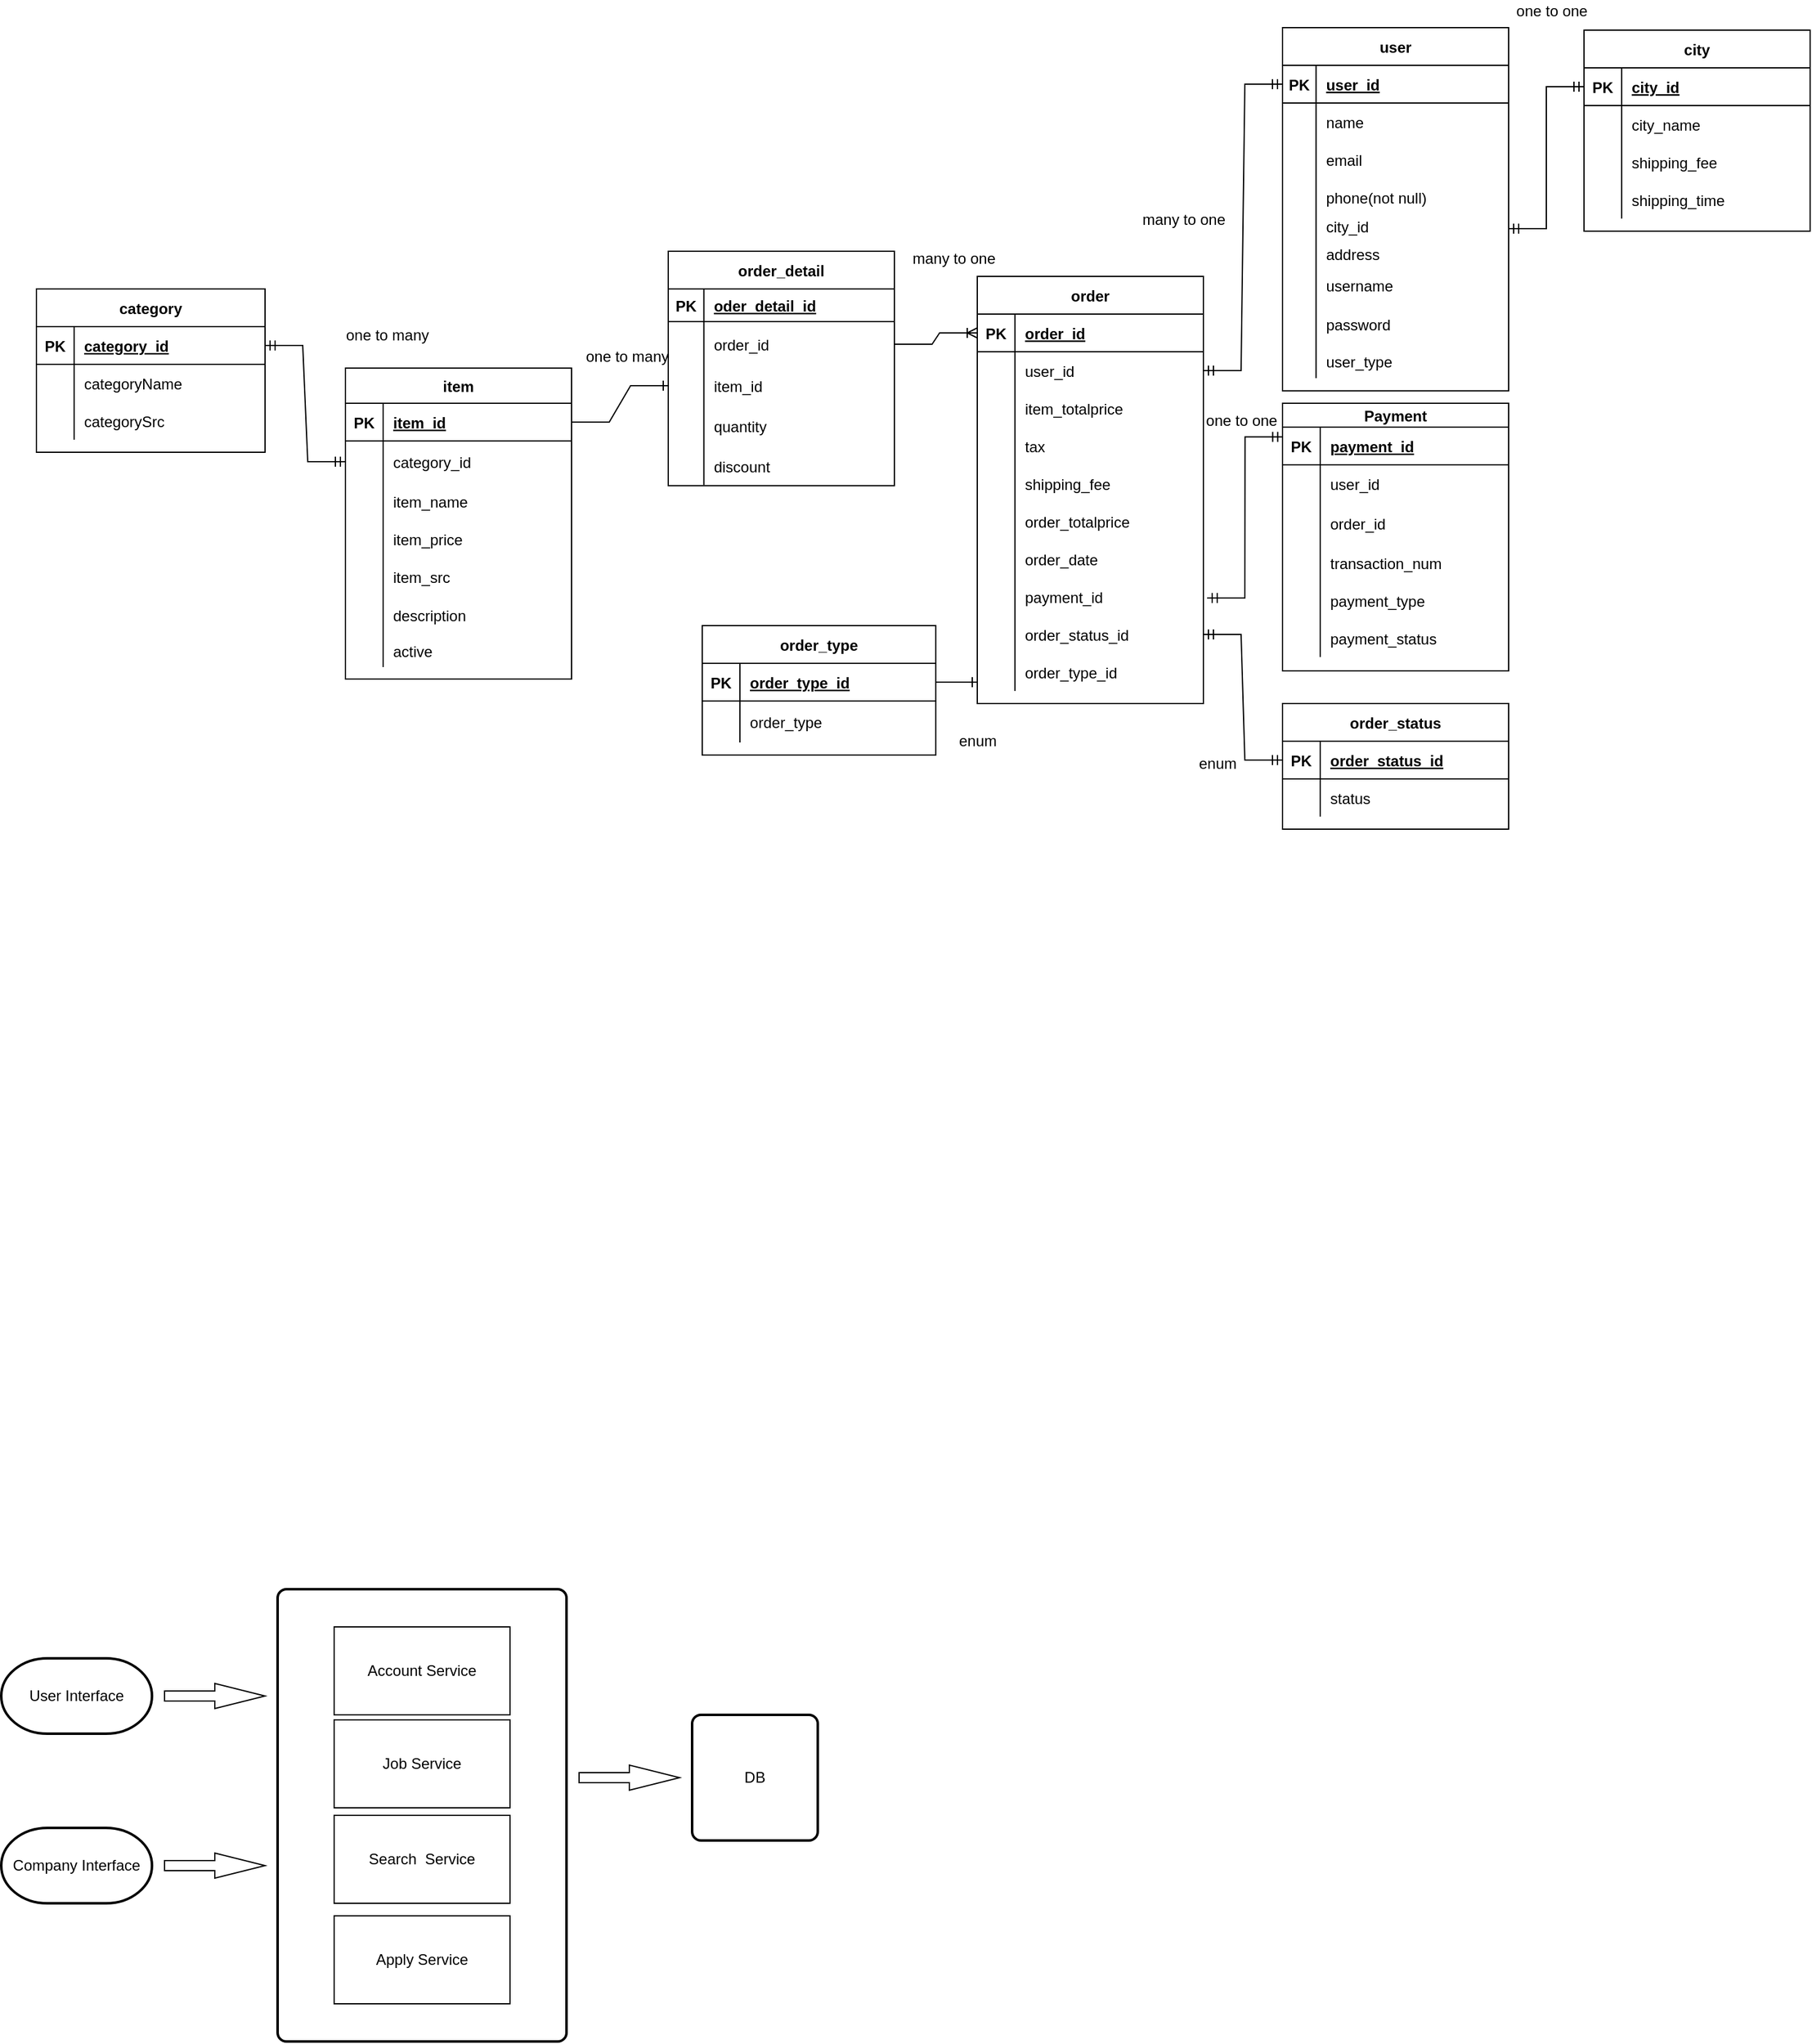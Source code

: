 <mxfile version="18.1.1" type="device"><diagram id="97L_jSImzNdmdZZfm5BX" name="Page-1"><mxGraphModel dx="1423" dy="1798" grid="0" gridSize="10" guides="1" tooltips="1" connect="1" arrows="1" fold="1" page="1" pageScale="1" pageWidth="827" pageHeight="1169" math="0" shadow="0"><root><mxCell id="0"/><mxCell id="1" parent="0"/><mxCell id="Cl4_wXWW1ZPYFmta9Yll-119" value="&lt;span&gt;DB&lt;/span&gt;" style="rounded=1;whiteSpace=wrap;html=1;absoluteArcSize=1;arcSize=14;strokeWidth=2;" parent="1" vertex="1"><mxGeometry x="639" y="964" width="100" height="100" as="geometry"/></mxCell><mxCell id="Cl4_wXWW1ZPYFmta9Yll-121" value="User Interface" style="strokeWidth=2;html=1;shape=mxgraph.flowchart.terminator;whiteSpace=wrap;" parent="1" vertex="1"><mxGeometry x="89" y="919" width="120" height="60" as="geometry"/></mxCell><mxCell id="Cl4_wXWW1ZPYFmta9Yll-128" value="" style="rounded=1;whiteSpace=wrap;html=1;absoluteArcSize=1;arcSize=14;strokeWidth=2;" parent="1" vertex="1"><mxGeometry x="309" y="864" width="230" height="360" as="geometry"/></mxCell><mxCell id="Cl4_wXWW1ZPYFmta9Yll-122" value="Company Interface" style="strokeWidth=2;html=1;shape=mxgraph.flowchart.terminator;whiteSpace=wrap;" parent="1" vertex="1"><mxGeometry x="89" y="1054" width="120" height="60" as="geometry"/></mxCell><mxCell id="Cl4_wXWW1ZPYFmta9Yll-87" value="Search&amp;nbsp; Service" style="Rectangle;whiteSpace=wrap;html=1;" parent="1" vertex="1"><mxGeometry x="354" y="1044" width="140" height="70" as="geometry"/></mxCell><mxCell id="Cl4_wXWW1ZPYFmta9Yll-88" value="Apply Service" style="Rectangle;whiteSpace=wrap;html=1;" parent="1" vertex="1"><mxGeometry x="354" y="1124" width="140" height="70" as="geometry"/></mxCell><mxCell id="Cl4_wXWW1ZPYFmta9Yll-90" value="Account Service" style="Rectangle;whiteSpace=wrap;html=1;" parent="1" vertex="1"><mxGeometry x="354" y="894" width="140" height="70" as="geometry"/></mxCell><mxCell id="Cl4_wXWW1ZPYFmta9Yll-93" value="Job Service" style="Rectangle;whiteSpace=wrap;html=1;" parent="1" vertex="1"><mxGeometry x="354" y="968" width="140" height="70" as="geometry"/></mxCell><mxCell id="Cl4_wXWW1ZPYFmta9Yll-129" value="" style="html=1;shadow=0;dashed=0;align=center;verticalAlign=middle;shape=mxgraph.arrows2.arrow;dy=0.6;dx=40;notch=0;" parent="1" vertex="1"><mxGeometry x="549" y="1004" width="80" height="20" as="geometry"/></mxCell><mxCell id="Cl4_wXWW1ZPYFmta9Yll-131" value="" style="html=1;shadow=0;dashed=0;align=center;verticalAlign=middle;shape=mxgraph.arrows2.arrow;dy=0.6;dx=40;notch=0;" parent="1" vertex="1"><mxGeometry x="219" y="939" width="80" height="20" as="geometry"/></mxCell><mxCell id="Cl4_wXWW1ZPYFmta9Yll-132" value="" style="html=1;shadow=0;dashed=0;align=center;verticalAlign=middle;shape=mxgraph.arrows2.arrow;dy=0.6;dx=40;notch=0;" parent="1" vertex="1"><mxGeometry x="219" y="1074" width="80" height="20" as="geometry"/></mxCell><mxCell id="hs7nFTPS4kbs_os03NNY-1" value="category " style="shape=table;startSize=30;container=1;collapsible=1;childLayout=tableLayout;fixedRows=1;rowLines=0;fontStyle=1;align=center;resizeLast=1;" parent="1" vertex="1"><mxGeometry x="117" y="-171" width="182" height="130" as="geometry"/></mxCell><mxCell id="hs7nFTPS4kbs_os03NNY-2" value="" style="shape=tableRow;horizontal=0;startSize=0;swimlaneHead=0;swimlaneBody=0;fillColor=none;collapsible=0;dropTarget=0;points=[[0,0.5],[1,0.5]];portConstraint=eastwest;top=0;left=0;right=0;bottom=1;" parent="hs7nFTPS4kbs_os03NNY-1" vertex="1"><mxGeometry y="30" width="182" height="30" as="geometry"/></mxCell><mxCell id="hs7nFTPS4kbs_os03NNY-3" value="PK" style="shape=partialRectangle;connectable=0;fillColor=none;top=0;left=0;bottom=0;right=0;fontStyle=1;overflow=hidden;" parent="hs7nFTPS4kbs_os03NNY-2" vertex="1"><mxGeometry width="30" height="30" as="geometry"><mxRectangle width="30" height="30" as="alternateBounds"/></mxGeometry></mxCell><mxCell id="hs7nFTPS4kbs_os03NNY-4" value="category_id" style="shape=partialRectangle;connectable=0;fillColor=none;top=0;left=0;bottom=0;right=0;align=left;spacingLeft=6;fontStyle=5;overflow=hidden;" parent="hs7nFTPS4kbs_os03NNY-2" vertex="1"><mxGeometry x="30" width="152" height="30" as="geometry"><mxRectangle width="152" height="30" as="alternateBounds"/></mxGeometry></mxCell><mxCell id="hs7nFTPS4kbs_os03NNY-5" value="" style="shape=tableRow;horizontal=0;startSize=0;swimlaneHead=0;swimlaneBody=0;fillColor=none;collapsible=0;dropTarget=0;points=[[0,0.5],[1,0.5]];portConstraint=eastwest;top=0;left=0;right=0;bottom=0;" parent="hs7nFTPS4kbs_os03NNY-1" vertex="1"><mxGeometry y="60" width="182" height="30" as="geometry"/></mxCell><mxCell id="hs7nFTPS4kbs_os03NNY-6" value="" style="shape=partialRectangle;connectable=0;fillColor=none;top=0;left=0;bottom=0;right=0;editable=1;overflow=hidden;" parent="hs7nFTPS4kbs_os03NNY-5" vertex="1"><mxGeometry width="30" height="30" as="geometry"><mxRectangle width="30" height="30" as="alternateBounds"/></mxGeometry></mxCell><mxCell id="hs7nFTPS4kbs_os03NNY-7" value="categoryName" style="shape=partialRectangle;connectable=0;fillColor=none;top=0;left=0;bottom=0;right=0;align=left;spacingLeft=6;overflow=hidden;" parent="hs7nFTPS4kbs_os03NNY-5" vertex="1"><mxGeometry x="30" width="152" height="30" as="geometry"><mxRectangle width="152" height="30" as="alternateBounds"/></mxGeometry></mxCell><mxCell id="wkhLwVTFIeINuhY9ONqk-1" value="" style="shape=tableRow;horizontal=0;startSize=0;swimlaneHead=0;swimlaneBody=0;fillColor=none;collapsible=0;dropTarget=0;points=[[0,0.5],[1,0.5]];portConstraint=eastwest;top=0;left=0;right=0;bottom=0;" parent="hs7nFTPS4kbs_os03NNY-1" vertex="1"><mxGeometry y="90" width="182" height="30" as="geometry"/></mxCell><mxCell id="wkhLwVTFIeINuhY9ONqk-2" value="" style="shape=partialRectangle;connectable=0;fillColor=none;top=0;left=0;bottom=0;right=0;editable=1;overflow=hidden;" parent="wkhLwVTFIeINuhY9ONqk-1" vertex="1"><mxGeometry width="30" height="30" as="geometry"><mxRectangle width="30" height="30" as="alternateBounds"/></mxGeometry></mxCell><mxCell id="wkhLwVTFIeINuhY9ONqk-3" value="categorySrc" style="shape=partialRectangle;connectable=0;fillColor=none;top=0;left=0;bottom=0;right=0;align=left;spacingLeft=6;overflow=hidden;" parent="wkhLwVTFIeINuhY9ONqk-1" vertex="1"><mxGeometry x="30" width="152" height="30" as="geometry"><mxRectangle width="152" height="30" as="alternateBounds"/></mxGeometry></mxCell><mxCell id="hs7nFTPS4kbs_os03NNY-14" value="item" style="shape=table;startSize=28;container=1;collapsible=1;childLayout=tableLayout;fixedRows=1;rowLines=0;fontStyle=1;align=center;resizeLast=1;" parent="1" vertex="1"><mxGeometry x="363" y="-108" width="180" height="247.444" as="geometry"/></mxCell><mxCell id="hs7nFTPS4kbs_os03NNY-15" value="" style="shape=tableRow;horizontal=0;startSize=0;swimlaneHead=0;swimlaneBody=0;fillColor=none;collapsible=0;dropTarget=0;points=[[0,0.5],[1,0.5]];portConstraint=eastwest;top=0;left=0;right=0;bottom=1;" parent="hs7nFTPS4kbs_os03NNY-14" vertex="1"><mxGeometry y="28" width="180" height="30" as="geometry"/></mxCell><mxCell id="hs7nFTPS4kbs_os03NNY-16" value="PK" style="shape=partialRectangle;connectable=0;fillColor=none;top=0;left=0;bottom=0;right=0;fontStyle=1;overflow=hidden;" parent="hs7nFTPS4kbs_os03NNY-15" vertex="1"><mxGeometry width="30" height="30" as="geometry"><mxRectangle width="30" height="30" as="alternateBounds"/></mxGeometry></mxCell><mxCell id="hs7nFTPS4kbs_os03NNY-17" value="item_id" style="shape=partialRectangle;connectable=0;fillColor=none;top=0;left=0;bottom=0;right=0;align=left;spacingLeft=6;fontStyle=5;overflow=hidden;" parent="hs7nFTPS4kbs_os03NNY-15" vertex="1"><mxGeometry x="30" width="150" height="30" as="geometry"><mxRectangle width="150" height="30" as="alternateBounds"/></mxGeometry></mxCell><mxCell id="hs7nFTPS4kbs_os03NNY-24" value="" style="shape=tableRow;horizontal=0;startSize=0;swimlaneHead=0;swimlaneBody=0;fillColor=none;collapsible=0;dropTarget=0;points=[[0,0.5],[1,0.5]];portConstraint=eastwest;top=0;left=0;right=0;bottom=0;" parent="hs7nFTPS4kbs_os03NNY-14" vertex="1"><mxGeometry y="58" width="180" height="33" as="geometry"/></mxCell><mxCell id="hs7nFTPS4kbs_os03NNY-25" value="" style="shape=partialRectangle;connectable=0;fillColor=none;top=0;left=0;bottom=0;right=0;editable=1;overflow=hidden;" parent="hs7nFTPS4kbs_os03NNY-24" vertex="1"><mxGeometry width="30" height="33" as="geometry"><mxRectangle width="30" height="33" as="alternateBounds"/></mxGeometry></mxCell><mxCell id="hs7nFTPS4kbs_os03NNY-26" value=" category_id" style="shape=partialRectangle;connectable=0;fillColor=none;top=0;left=0;bottom=0;right=0;align=left;spacingLeft=6;overflow=hidden;" parent="hs7nFTPS4kbs_os03NNY-24" vertex="1"><mxGeometry x="30" width="150" height="33" as="geometry"><mxRectangle width="150" height="33" as="alternateBounds"/></mxGeometry></mxCell><mxCell id="hs7nFTPS4kbs_os03NNY-18" value="" style="shape=tableRow;horizontal=0;startSize=0;swimlaneHead=0;swimlaneBody=0;fillColor=none;collapsible=0;dropTarget=0;points=[[0,0.5],[1,0.5]];portConstraint=eastwest;top=0;left=0;right=0;bottom=0;" parent="hs7nFTPS4kbs_os03NNY-14" vertex="1"><mxGeometry y="91" width="180" height="30" as="geometry"/></mxCell><mxCell id="hs7nFTPS4kbs_os03NNY-19" value="" style="shape=partialRectangle;connectable=0;fillColor=none;top=0;left=0;bottom=0;right=0;editable=1;overflow=hidden;" parent="hs7nFTPS4kbs_os03NNY-18" vertex="1"><mxGeometry width="30" height="30" as="geometry"><mxRectangle width="30" height="30" as="alternateBounds"/></mxGeometry></mxCell><mxCell id="hs7nFTPS4kbs_os03NNY-20" value="item_name" style="shape=partialRectangle;connectable=0;fillColor=none;top=0;left=0;bottom=0;right=0;align=left;spacingLeft=6;overflow=hidden;" parent="hs7nFTPS4kbs_os03NNY-18" vertex="1"><mxGeometry x="30" width="150" height="30" as="geometry"><mxRectangle width="150" height="30" as="alternateBounds"/></mxGeometry></mxCell><mxCell id="hs7nFTPS4kbs_os03NNY-21" value="" style="shape=tableRow;horizontal=0;startSize=0;swimlaneHead=0;swimlaneBody=0;fillColor=none;collapsible=0;dropTarget=0;points=[[0,0.5],[1,0.5]];portConstraint=eastwest;top=0;left=0;right=0;bottom=0;" parent="hs7nFTPS4kbs_os03NNY-14" vertex="1"><mxGeometry y="121" width="180" height="30" as="geometry"/></mxCell><mxCell id="hs7nFTPS4kbs_os03NNY-22" value="" style="shape=partialRectangle;connectable=0;fillColor=none;top=0;left=0;bottom=0;right=0;editable=1;overflow=hidden;" parent="hs7nFTPS4kbs_os03NNY-21" vertex="1"><mxGeometry width="30" height="30" as="geometry"><mxRectangle width="30" height="30" as="alternateBounds"/></mxGeometry></mxCell><mxCell id="hs7nFTPS4kbs_os03NNY-23" value="item_price " style="shape=partialRectangle;connectable=0;fillColor=none;top=0;left=0;bottom=0;right=0;align=left;spacingLeft=6;overflow=hidden;" parent="hs7nFTPS4kbs_os03NNY-21" vertex="1"><mxGeometry x="30" width="150" height="30" as="geometry"><mxRectangle width="150" height="30" as="alternateBounds"/></mxGeometry></mxCell><mxCell id="hs7nFTPS4kbs_os03NNY-219" value="" style="shape=tableRow;horizontal=0;startSize=0;swimlaneHead=0;swimlaneBody=0;fillColor=none;collapsible=0;dropTarget=0;points=[[0,0.5],[1,0.5]];portConstraint=eastwest;top=0;left=0;right=0;bottom=0;" parent="hs7nFTPS4kbs_os03NNY-14" vertex="1"><mxGeometry y="151" width="180" height="30" as="geometry"/></mxCell><mxCell id="hs7nFTPS4kbs_os03NNY-220" value="" style="shape=partialRectangle;connectable=0;fillColor=none;top=0;left=0;bottom=0;right=0;editable=1;overflow=hidden;" parent="hs7nFTPS4kbs_os03NNY-219" vertex="1"><mxGeometry width="30" height="30" as="geometry"><mxRectangle width="30" height="30" as="alternateBounds"/></mxGeometry></mxCell><mxCell id="hs7nFTPS4kbs_os03NNY-221" value="item_src" style="shape=partialRectangle;connectable=0;fillColor=none;top=0;left=0;bottom=0;right=0;align=left;spacingLeft=6;overflow=hidden;" parent="hs7nFTPS4kbs_os03NNY-219" vertex="1"><mxGeometry x="30" width="150" height="30" as="geometry"><mxRectangle width="150" height="30" as="alternateBounds"/></mxGeometry></mxCell><mxCell id="hs7nFTPS4kbs_os03NNY-27" value="" style="shape=tableRow;horizontal=0;startSize=0;swimlaneHead=0;swimlaneBody=0;fillColor=none;collapsible=0;dropTarget=0;points=[[0,0.5],[1,0.5]];portConstraint=eastwest;top=0;left=0;right=0;bottom=0;" parent="hs7nFTPS4kbs_os03NNY-14" vertex="1"><mxGeometry y="181" width="180" height="31" as="geometry"/></mxCell><mxCell id="hs7nFTPS4kbs_os03NNY-28" value="" style="shape=partialRectangle;connectable=0;fillColor=none;top=0;left=0;bottom=0;right=0;editable=1;overflow=hidden;" parent="hs7nFTPS4kbs_os03NNY-27" vertex="1"><mxGeometry width="30" height="31" as="geometry"><mxRectangle width="30" height="31" as="alternateBounds"/></mxGeometry></mxCell><mxCell id="hs7nFTPS4kbs_os03NNY-29" value="description " style="shape=partialRectangle;connectable=0;fillColor=none;top=0;left=0;bottom=0;right=0;align=left;spacingLeft=6;overflow=hidden;" parent="hs7nFTPS4kbs_os03NNY-27" vertex="1"><mxGeometry x="30" width="150" height="31" as="geometry"><mxRectangle width="150" height="31" as="alternateBounds"/></mxGeometry></mxCell><mxCell id="hs7nFTPS4kbs_os03NNY-175" value="" style="shape=tableRow;horizontal=0;startSize=0;swimlaneHead=0;swimlaneBody=0;fillColor=none;collapsible=0;dropTarget=0;points=[[0,0.5],[1,0.5]];portConstraint=eastwest;top=0;left=0;right=0;bottom=0;" parent="hs7nFTPS4kbs_os03NNY-14" vertex="1"><mxGeometry y="212" width="180" height="26" as="geometry"/></mxCell><mxCell id="hs7nFTPS4kbs_os03NNY-176" value="" style="shape=partialRectangle;connectable=0;fillColor=none;top=0;left=0;bottom=0;right=0;editable=1;overflow=hidden;" parent="hs7nFTPS4kbs_os03NNY-175" vertex="1"><mxGeometry width="30" height="26" as="geometry"><mxRectangle width="30" height="26" as="alternateBounds"/></mxGeometry></mxCell><mxCell id="hs7nFTPS4kbs_os03NNY-177" value="active" style="shape=partialRectangle;connectable=0;fillColor=none;top=0;left=0;bottom=0;right=0;align=left;spacingLeft=6;overflow=hidden;" parent="hs7nFTPS4kbs_os03NNY-175" vertex="1"><mxGeometry x="30" width="150" height="26" as="geometry"><mxRectangle width="150" height="26" as="alternateBounds"/></mxGeometry></mxCell><mxCell id="hs7nFTPS4kbs_os03NNY-30" value="order" style="shape=table;startSize=30;container=1;collapsible=1;childLayout=tableLayout;fixedRows=1;rowLines=0;fontStyle=1;align=center;resizeLast=1;" parent="1" vertex="1"><mxGeometry x="866" y="-181" width="180" height="340.029" as="geometry"/></mxCell><mxCell id="hs7nFTPS4kbs_os03NNY-31" value="" style="shape=tableRow;horizontal=0;startSize=0;swimlaneHead=0;swimlaneBody=0;fillColor=none;collapsible=0;dropTarget=0;points=[[0,0.5],[1,0.5]];portConstraint=eastwest;top=0;left=0;right=0;bottom=1;" parent="hs7nFTPS4kbs_os03NNY-30" vertex="1"><mxGeometry y="30" width="180" height="30" as="geometry"/></mxCell><mxCell id="hs7nFTPS4kbs_os03NNY-32" value="PK" style="shape=partialRectangle;connectable=0;fillColor=none;top=0;left=0;bottom=0;right=0;fontStyle=1;overflow=hidden;" parent="hs7nFTPS4kbs_os03NNY-31" vertex="1"><mxGeometry width="30" height="30" as="geometry"><mxRectangle width="30" height="30" as="alternateBounds"/></mxGeometry></mxCell><mxCell id="hs7nFTPS4kbs_os03NNY-33" value="order_id  " style="shape=partialRectangle;connectable=0;fillColor=none;top=0;left=0;bottom=0;right=0;align=left;spacingLeft=6;fontStyle=5;overflow=hidden;" parent="hs7nFTPS4kbs_os03NNY-31" vertex="1"><mxGeometry x="30" width="150" height="30" as="geometry"><mxRectangle width="150" height="30" as="alternateBounds"/></mxGeometry></mxCell><mxCell id="hs7nFTPS4kbs_os03NNY-34" value="" style="shape=tableRow;horizontal=0;startSize=0;swimlaneHead=0;swimlaneBody=0;fillColor=none;collapsible=0;dropTarget=0;points=[[0,0.5],[1,0.5]];portConstraint=eastwest;top=0;left=0;right=0;bottom=0;" parent="hs7nFTPS4kbs_os03NNY-30" vertex="1"><mxGeometry y="60" width="180" height="30" as="geometry"/></mxCell><mxCell id="hs7nFTPS4kbs_os03NNY-35" value="" style="shape=partialRectangle;connectable=0;fillColor=none;top=0;left=0;bottom=0;right=0;editable=1;overflow=hidden;" parent="hs7nFTPS4kbs_os03NNY-34" vertex="1"><mxGeometry width="30" height="30" as="geometry"><mxRectangle width="30" height="30" as="alternateBounds"/></mxGeometry></mxCell><mxCell id="hs7nFTPS4kbs_os03NNY-36" value="user_id" style="shape=partialRectangle;connectable=0;fillColor=none;top=0;left=0;bottom=0;right=0;align=left;spacingLeft=6;overflow=hidden;" parent="hs7nFTPS4kbs_os03NNY-34" vertex="1"><mxGeometry x="30" width="150" height="30" as="geometry"><mxRectangle width="150" height="30" as="alternateBounds"/></mxGeometry></mxCell><mxCell id="hs7nFTPS4kbs_os03NNY-37" value="" style="shape=tableRow;horizontal=0;startSize=0;swimlaneHead=0;swimlaneBody=0;fillColor=none;collapsible=0;dropTarget=0;points=[[0,0.5],[1,0.5]];portConstraint=eastwest;top=0;left=0;right=0;bottom=0;" parent="hs7nFTPS4kbs_os03NNY-30" vertex="1"><mxGeometry y="90" width="180" height="30" as="geometry"/></mxCell><mxCell id="hs7nFTPS4kbs_os03NNY-38" value="" style="shape=partialRectangle;connectable=0;fillColor=none;top=0;left=0;bottom=0;right=0;editable=1;overflow=hidden;" parent="hs7nFTPS4kbs_os03NNY-37" vertex="1"><mxGeometry width="30" height="30" as="geometry"><mxRectangle width="30" height="30" as="alternateBounds"/></mxGeometry></mxCell><mxCell id="hs7nFTPS4kbs_os03NNY-39" value="item_totalprice" style="shape=partialRectangle;connectable=0;fillColor=none;top=0;left=0;bottom=0;right=0;align=left;spacingLeft=6;overflow=hidden;" parent="hs7nFTPS4kbs_os03NNY-37" vertex="1"><mxGeometry x="30" width="150" height="30" as="geometry"><mxRectangle width="150" height="30" as="alternateBounds"/></mxGeometry></mxCell><mxCell id="hs7nFTPS4kbs_os03NNY-178" value="" style="shape=tableRow;horizontal=0;startSize=0;swimlaneHead=0;swimlaneBody=0;fillColor=none;collapsible=0;dropTarget=0;points=[[0,0.5],[1,0.5]];portConstraint=eastwest;top=0;left=0;right=0;bottom=0;" parent="hs7nFTPS4kbs_os03NNY-30" vertex="1"><mxGeometry y="120" width="180" height="30" as="geometry"/></mxCell><mxCell id="hs7nFTPS4kbs_os03NNY-179" value="" style="shape=partialRectangle;connectable=0;fillColor=none;top=0;left=0;bottom=0;right=0;editable=1;overflow=hidden;" parent="hs7nFTPS4kbs_os03NNY-178" vertex="1"><mxGeometry width="30" height="30" as="geometry"><mxRectangle width="30" height="30" as="alternateBounds"/></mxGeometry></mxCell><mxCell id="hs7nFTPS4kbs_os03NNY-180" value="tax" style="shape=partialRectangle;connectable=0;fillColor=none;top=0;left=0;bottom=0;right=0;align=left;spacingLeft=6;overflow=hidden;" parent="hs7nFTPS4kbs_os03NNY-178" vertex="1"><mxGeometry x="30" width="150" height="30" as="geometry"><mxRectangle width="150" height="30" as="alternateBounds"/></mxGeometry></mxCell><mxCell id="hs7nFTPS4kbs_os03NNY-147" value="" style="shape=tableRow;horizontal=0;startSize=0;swimlaneHead=0;swimlaneBody=0;fillColor=none;collapsible=0;dropTarget=0;points=[[0,0.5],[1,0.5]];portConstraint=eastwest;top=0;left=0;right=0;bottom=0;" parent="hs7nFTPS4kbs_os03NNY-30" vertex="1"><mxGeometry y="150" width="180" height="30" as="geometry"/></mxCell><mxCell id="hs7nFTPS4kbs_os03NNY-148" value="" style="shape=partialRectangle;connectable=0;fillColor=none;top=0;left=0;bottom=0;right=0;editable=1;overflow=hidden;" parent="hs7nFTPS4kbs_os03NNY-147" vertex="1"><mxGeometry width="30" height="30" as="geometry"><mxRectangle width="30" height="30" as="alternateBounds"/></mxGeometry></mxCell><mxCell id="hs7nFTPS4kbs_os03NNY-149" value="shipping_fee" style="shape=partialRectangle;connectable=0;fillColor=none;top=0;left=0;bottom=0;right=0;align=left;spacingLeft=6;overflow=hidden;" parent="hs7nFTPS4kbs_os03NNY-147" vertex="1"><mxGeometry x="30" width="150" height="30" as="geometry"><mxRectangle width="150" height="30" as="alternateBounds"/></mxGeometry></mxCell><mxCell id="hs7nFTPS4kbs_os03NNY-169" value="" style="shape=tableRow;horizontal=0;startSize=0;swimlaneHead=0;swimlaneBody=0;fillColor=none;collapsible=0;dropTarget=0;points=[[0,0.5],[1,0.5]];portConstraint=eastwest;top=0;left=0;right=0;bottom=0;" parent="hs7nFTPS4kbs_os03NNY-30" vertex="1"><mxGeometry y="180" width="180" height="30" as="geometry"/></mxCell><mxCell id="hs7nFTPS4kbs_os03NNY-170" value="" style="shape=partialRectangle;connectable=0;fillColor=none;top=0;left=0;bottom=0;right=0;editable=1;overflow=hidden;" parent="hs7nFTPS4kbs_os03NNY-169" vertex="1"><mxGeometry width="30" height="30" as="geometry"><mxRectangle width="30" height="30" as="alternateBounds"/></mxGeometry></mxCell><mxCell id="hs7nFTPS4kbs_os03NNY-171" value="order_totalprice" style="shape=partialRectangle;connectable=0;fillColor=none;top=0;left=0;bottom=0;right=0;align=left;spacingLeft=6;overflow=hidden;" parent="hs7nFTPS4kbs_os03NNY-169" vertex="1"><mxGeometry x="30" width="150" height="30" as="geometry"><mxRectangle width="150" height="30" as="alternateBounds"/></mxGeometry></mxCell><mxCell id="hs7nFTPS4kbs_os03NNY-109" value="" style="shape=tableRow;horizontal=0;startSize=0;swimlaneHead=0;swimlaneBody=0;fillColor=none;collapsible=0;dropTarget=0;points=[[0,0.5],[1,0.5]];portConstraint=eastwest;top=0;left=0;right=0;bottom=0;" parent="hs7nFTPS4kbs_os03NNY-30" vertex="1"><mxGeometry y="210" width="180" height="30" as="geometry"/></mxCell><mxCell id="hs7nFTPS4kbs_os03NNY-110" value="" style="shape=partialRectangle;connectable=0;fillColor=none;top=0;left=0;bottom=0;right=0;editable=1;overflow=hidden;" parent="hs7nFTPS4kbs_os03NNY-109" vertex="1"><mxGeometry width="30" height="30" as="geometry"><mxRectangle width="30" height="30" as="alternateBounds"/></mxGeometry></mxCell><mxCell id="hs7nFTPS4kbs_os03NNY-111" value="order_date" style="shape=partialRectangle;connectable=0;fillColor=none;top=0;left=0;bottom=0;right=0;align=left;spacingLeft=6;overflow=hidden;" parent="hs7nFTPS4kbs_os03NNY-109" vertex="1"><mxGeometry x="30" width="150" height="30" as="geometry"><mxRectangle width="150" height="30" as="alternateBounds"/></mxGeometry></mxCell><mxCell id="hs7nFTPS4kbs_os03NNY-40" value="" style="shape=tableRow;horizontal=0;startSize=0;swimlaneHead=0;swimlaneBody=0;fillColor=none;collapsible=0;dropTarget=0;points=[[0,0.5],[1,0.5]];portConstraint=eastwest;top=0;left=0;right=0;bottom=0;" parent="hs7nFTPS4kbs_os03NNY-30" vertex="1"><mxGeometry y="240" width="180" height="30" as="geometry"/></mxCell><mxCell id="hs7nFTPS4kbs_os03NNY-41" value="" style="shape=partialRectangle;connectable=0;fillColor=none;top=0;left=0;bottom=0;right=0;editable=1;overflow=hidden;" parent="hs7nFTPS4kbs_os03NNY-40" vertex="1"><mxGeometry width="30" height="30" as="geometry"><mxRectangle width="30" height="30" as="alternateBounds"/></mxGeometry></mxCell><mxCell id="hs7nFTPS4kbs_os03NNY-42" value="payment_id" style="shape=partialRectangle;connectable=0;fillColor=none;top=0;left=0;bottom=0;right=0;align=left;spacingLeft=6;overflow=hidden;" parent="hs7nFTPS4kbs_os03NNY-40" vertex="1"><mxGeometry x="30" width="150" height="30" as="geometry"><mxRectangle width="150" height="30" as="alternateBounds"/></mxGeometry></mxCell><mxCell id="hs7nFTPS4kbs_os03NNY-172" value="" style="shape=tableRow;horizontal=0;startSize=0;swimlaneHead=0;swimlaneBody=0;fillColor=none;collapsible=0;dropTarget=0;points=[[0,0.5],[1,0.5]];portConstraint=eastwest;top=0;left=0;right=0;bottom=0;" parent="hs7nFTPS4kbs_os03NNY-30" vertex="1"><mxGeometry y="270" width="180" height="30" as="geometry"/></mxCell><mxCell id="hs7nFTPS4kbs_os03NNY-173" value="" style="shape=partialRectangle;connectable=0;fillColor=none;top=0;left=0;bottom=0;right=0;editable=1;overflow=hidden;" parent="hs7nFTPS4kbs_os03NNY-172" vertex="1"><mxGeometry width="30" height="30" as="geometry"><mxRectangle width="30" height="30" as="alternateBounds"/></mxGeometry></mxCell><mxCell id="hs7nFTPS4kbs_os03NNY-174" value="order_status_id" style="shape=partialRectangle;connectable=0;fillColor=none;top=0;left=0;bottom=0;right=0;align=left;spacingLeft=6;overflow=hidden;" parent="hs7nFTPS4kbs_os03NNY-172" vertex="1"><mxGeometry x="30" width="150" height="30" as="geometry"><mxRectangle width="150" height="30" as="alternateBounds"/></mxGeometry></mxCell><mxCell id="hs7nFTPS4kbs_os03NNY-226" value="" style="shape=tableRow;horizontal=0;startSize=0;swimlaneHead=0;swimlaneBody=0;fillColor=none;collapsible=0;dropTarget=0;points=[[0,0.5],[1,0.5]];portConstraint=eastwest;top=0;left=0;right=0;bottom=0;" parent="hs7nFTPS4kbs_os03NNY-30" vertex="1"><mxGeometry y="300" width="180" height="30" as="geometry"/></mxCell><mxCell id="hs7nFTPS4kbs_os03NNY-227" value="" style="shape=partialRectangle;connectable=0;fillColor=none;top=0;left=0;bottom=0;right=0;editable=1;overflow=hidden;" parent="hs7nFTPS4kbs_os03NNY-226" vertex="1"><mxGeometry width="30" height="30" as="geometry"><mxRectangle width="30" height="30" as="alternateBounds"/></mxGeometry></mxCell><mxCell id="hs7nFTPS4kbs_os03NNY-228" value="order_type_id" style="shape=partialRectangle;connectable=0;fillColor=none;top=0;left=0;bottom=0;right=0;align=left;spacingLeft=6;overflow=hidden;" parent="hs7nFTPS4kbs_os03NNY-226" vertex="1"><mxGeometry x="30" width="150" height="30" as="geometry"><mxRectangle width="150" height="30" as="alternateBounds"/></mxGeometry></mxCell><mxCell id="hs7nFTPS4kbs_os03NNY-43" value="user" style="shape=table;startSize=30;container=1;collapsible=1;childLayout=tableLayout;fixedRows=1;rowLines=0;fontStyle=1;align=center;resizeLast=1;" parent="1" vertex="1"><mxGeometry x="1109" y="-379" width="180" height="289.071" as="geometry"/></mxCell><mxCell id="hs7nFTPS4kbs_os03NNY-44" value="" style="shape=tableRow;horizontal=0;startSize=0;swimlaneHead=0;swimlaneBody=0;fillColor=none;collapsible=0;dropTarget=0;points=[[0,0.5],[1,0.5]];portConstraint=eastwest;top=0;left=0;right=0;bottom=1;" parent="hs7nFTPS4kbs_os03NNY-43" vertex="1"><mxGeometry y="30" width="180" height="30" as="geometry"/></mxCell><mxCell id="hs7nFTPS4kbs_os03NNY-45" value="PK" style="shape=partialRectangle;connectable=0;fillColor=none;top=0;left=0;bottom=0;right=0;fontStyle=1;overflow=hidden;" parent="hs7nFTPS4kbs_os03NNY-44" vertex="1"><mxGeometry width="26.699" height="30" as="geometry"><mxRectangle width="26.699" height="30" as="alternateBounds"/></mxGeometry></mxCell><mxCell id="hs7nFTPS4kbs_os03NNY-46" value="user_id" style="shape=partialRectangle;connectable=0;fillColor=none;top=0;left=0;bottom=0;right=0;align=left;spacingLeft=6;fontStyle=5;overflow=hidden;" parent="hs7nFTPS4kbs_os03NNY-44" vertex="1"><mxGeometry x="26.699" width="153.301" height="30" as="geometry"><mxRectangle width="153.301" height="30" as="alternateBounds"/></mxGeometry></mxCell><mxCell id="hs7nFTPS4kbs_os03NNY-47" value="" style="shape=tableRow;horizontal=0;startSize=0;swimlaneHead=0;swimlaneBody=0;fillColor=none;collapsible=0;dropTarget=0;points=[[0,0.5],[1,0.5]];portConstraint=eastwest;top=0;left=0;right=0;bottom=0;" parent="hs7nFTPS4kbs_os03NNY-43" vertex="1"><mxGeometry y="60" width="180" height="30" as="geometry"/></mxCell><mxCell id="hs7nFTPS4kbs_os03NNY-48" value="" style="shape=partialRectangle;connectable=0;fillColor=none;top=0;left=0;bottom=0;right=0;editable=1;overflow=hidden;" parent="hs7nFTPS4kbs_os03NNY-47" vertex="1"><mxGeometry width="26.699" height="30" as="geometry"><mxRectangle width="26.699" height="30" as="alternateBounds"/></mxGeometry></mxCell><mxCell id="hs7nFTPS4kbs_os03NNY-49" value="name" style="shape=partialRectangle;connectable=0;fillColor=none;top=0;left=0;bottom=0;right=0;align=left;spacingLeft=6;overflow=hidden;" parent="hs7nFTPS4kbs_os03NNY-47" vertex="1"><mxGeometry x="26.699" width="153.301" height="30" as="geometry"><mxRectangle width="153.301" height="30" as="alternateBounds"/></mxGeometry></mxCell><mxCell id="hs7nFTPS4kbs_os03NNY-53" value="" style="shape=tableRow;horizontal=0;startSize=0;swimlaneHead=0;swimlaneBody=0;fillColor=none;collapsible=0;dropTarget=0;points=[[0,0.5],[1,0.5]];portConstraint=eastwest;top=0;left=0;right=0;bottom=0;" parent="hs7nFTPS4kbs_os03NNY-43" vertex="1"><mxGeometry y="90" width="180" height="30" as="geometry"/></mxCell><mxCell id="hs7nFTPS4kbs_os03NNY-54" value="" style="shape=partialRectangle;connectable=0;fillColor=none;top=0;left=0;bottom=0;right=0;editable=1;overflow=hidden;" parent="hs7nFTPS4kbs_os03NNY-53" vertex="1"><mxGeometry width="26.699" height="30" as="geometry"><mxRectangle width="26.699" height="30" as="alternateBounds"/></mxGeometry></mxCell><mxCell id="hs7nFTPS4kbs_os03NNY-55" value="email" style="shape=partialRectangle;connectable=0;fillColor=none;top=0;left=0;bottom=0;right=0;align=left;spacingLeft=6;overflow=hidden;" parent="hs7nFTPS4kbs_os03NNY-53" vertex="1"><mxGeometry x="26.699" width="153.301" height="30" as="geometry"><mxRectangle width="153.301" height="30" as="alternateBounds"/></mxGeometry></mxCell><mxCell id="hs7nFTPS4kbs_os03NNY-56" value="" style="shape=tableRow;horizontal=0;startSize=0;swimlaneHead=0;swimlaneBody=0;fillColor=none;collapsible=0;dropTarget=0;points=[[0,0.5],[1,0.5]];portConstraint=eastwest;top=0;left=0;right=0;bottom=0;" parent="hs7nFTPS4kbs_os03NNY-43" vertex="1"><mxGeometry y="120" width="180" height="30" as="geometry"/></mxCell><mxCell id="hs7nFTPS4kbs_os03NNY-57" value="" style="shape=partialRectangle;connectable=0;fillColor=none;top=0;left=0;bottom=0;right=0;editable=1;overflow=hidden;" parent="hs7nFTPS4kbs_os03NNY-56" vertex="1"><mxGeometry width="26.699" height="30" as="geometry"><mxRectangle width="26.699" height="30" as="alternateBounds"/></mxGeometry></mxCell><mxCell id="hs7nFTPS4kbs_os03NNY-58" value="phone(not null)" style="shape=partialRectangle;connectable=0;fillColor=none;top=0;left=0;bottom=0;right=0;align=left;spacingLeft=6;overflow=hidden;" parent="hs7nFTPS4kbs_os03NNY-56" vertex="1"><mxGeometry x="26.699" width="153.301" height="30" as="geometry"><mxRectangle width="153.301" height="30" as="alternateBounds"/></mxGeometry></mxCell><mxCell id="hs7nFTPS4kbs_os03NNY-181" value="" style="shape=tableRow;horizontal=0;startSize=0;swimlaneHead=0;swimlaneBody=0;fillColor=none;collapsible=0;dropTarget=0;points=[[0,0.5],[1,0.5]];portConstraint=eastwest;top=0;left=0;right=0;bottom=0;" parent="hs7nFTPS4kbs_os03NNY-43" vertex="1"><mxGeometry y="150" width="180" height="20" as="geometry"/></mxCell><mxCell id="hs7nFTPS4kbs_os03NNY-182" value="" style="shape=partialRectangle;connectable=0;fillColor=none;top=0;left=0;bottom=0;right=0;editable=1;overflow=hidden;" parent="hs7nFTPS4kbs_os03NNY-181" vertex="1"><mxGeometry width="26.699" height="20" as="geometry"><mxRectangle width="26.699" height="20" as="alternateBounds"/></mxGeometry></mxCell><mxCell id="hs7nFTPS4kbs_os03NNY-183" value="city_id&#10;" style="shape=partialRectangle;connectable=0;fillColor=none;top=0;left=0;bottom=0;right=0;align=left;spacingLeft=6;overflow=hidden;" parent="hs7nFTPS4kbs_os03NNY-181" vertex="1"><mxGeometry x="26.699" width="153.301" height="20" as="geometry"><mxRectangle width="153.301" height="20" as="alternateBounds"/></mxGeometry></mxCell><mxCell id="hs7nFTPS4kbs_os03NNY-223" value="" style="shape=tableRow;horizontal=0;startSize=0;swimlaneHead=0;swimlaneBody=0;fillColor=none;collapsible=0;dropTarget=0;points=[[0,0.5],[1,0.5]];portConstraint=eastwest;top=0;left=0;right=0;bottom=0;" parent="hs7nFTPS4kbs_os03NNY-43" vertex="1"><mxGeometry y="170" width="180" height="20" as="geometry"/></mxCell><mxCell id="hs7nFTPS4kbs_os03NNY-224" value="" style="shape=partialRectangle;connectable=0;fillColor=none;top=0;left=0;bottom=0;right=0;editable=1;overflow=hidden;" parent="hs7nFTPS4kbs_os03NNY-223" vertex="1"><mxGeometry width="26.699" height="20" as="geometry"><mxRectangle width="26.699" height="20" as="alternateBounds"/></mxGeometry></mxCell><mxCell id="hs7nFTPS4kbs_os03NNY-225" value="address" style="shape=partialRectangle;connectable=0;fillColor=none;top=0;left=0;bottom=0;right=0;align=left;spacingLeft=6;overflow=hidden;" parent="hs7nFTPS4kbs_os03NNY-223" vertex="1"><mxGeometry x="26.699" width="153.301" height="20" as="geometry"><mxRectangle width="153.301" height="20" as="alternateBounds"/></mxGeometry></mxCell><mxCell id="hs7nFTPS4kbs_os03NNY-78" value="" style="shape=tableRow;horizontal=0;startSize=0;swimlaneHead=0;swimlaneBody=0;fillColor=none;collapsible=0;dropTarget=0;points=[[0,0.5],[1,0.5]];portConstraint=eastwest;top=0;left=0;right=0;bottom=0;" parent="hs7nFTPS4kbs_os03NNY-43" vertex="1"><mxGeometry y="190" width="180" height="30" as="geometry"/></mxCell><mxCell id="hs7nFTPS4kbs_os03NNY-79" value="" style="shape=partialRectangle;connectable=0;fillColor=none;top=0;left=0;bottom=0;right=0;editable=1;overflow=hidden;" parent="hs7nFTPS4kbs_os03NNY-78" vertex="1"><mxGeometry width="26.699" height="30" as="geometry"><mxRectangle width="26.699" height="30" as="alternateBounds"/></mxGeometry></mxCell><mxCell id="hs7nFTPS4kbs_os03NNY-80" value="username" style="shape=partialRectangle;connectable=0;fillColor=none;top=0;left=0;bottom=0;right=0;align=left;spacingLeft=6;overflow=hidden;" parent="hs7nFTPS4kbs_os03NNY-78" vertex="1"><mxGeometry x="26.699" width="153.301" height="30" as="geometry"><mxRectangle width="153.301" height="30" as="alternateBounds"/></mxGeometry></mxCell><mxCell id="hs7nFTPS4kbs_os03NNY-81" value="" style="shape=tableRow;horizontal=0;startSize=0;swimlaneHead=0;swimlaneBody=0;fillColor=none;collapsible=0;dropTarget=0;points=[[0,0.5],[1,0.5]];portConstraint=eastwest;top=0;left=0;right=0;bottom=0;" parent="hs7nFTPS4kbs_os03NNY-43" vertex="1"><mxGeometry y="220" width="180" height="32" as="geometry"/></mxCell><mxCell id="hs7nFTPS4kbs_os03NNY-82" value="" style="shape=partialRectangle;connectable=0;fillColor=none;top=0;left=0;bottom=0;right=0;editable=1;overflow=hidden;" parent="hs7nFTPS4kbs_os03NNY-81" vertex="1"><mxGeometry width="26.699" height="32" as="geometry"><mxRectangle width="26.699" height="32" as="alternateBounds"/></mxGeometry></mxCell><mxCell id="hs7nFTPS4kbs_os03NNY-83" value="password" style="shape=partialRectangle;connectable=0;fillColor=none;top=0;left=0;bottom=0;right=0;align=left;spacingLeft=6;overflow=hidden;" parent="hs7nFTPS4kbs_os03NNY-81" vertex="1"><mxGeometry x="26.699" width="153.301" height="32" as="geometry"><mxRectangle width="153.301" height="32" as="alternateBounds"/></mxGeometry></mxCell><mxCell id="hs7nFTPS4kbs_os03NNY-59" value="" style="shape=tableRow;horizontal=0;startSize=0;swimlaneHead=0;swimlaneBody=0;fillColor=none;collapsible=0;dropTarget=0;points=[[0,0.5],[1,0.5]];portConstraint=eastwest;top=0;left=0;right=0;bottom=0;" parent="hs7nFTPS4kbs_os03NNY-43" vertex="1"><mxGeometry y="252" width="180" height="27" as="geometry"/></mxCell><mxCell id="hs7nFTPS4kbs_os03NNY-60" value="" style="shape=partialRectangle;connectable=0;fillColor=none;top=0;left=0;bottom=0;right=0;editable=1;overflow=hidden;" parent="hs7nFTPS4kbs_os03NNY-59" vertex="1"><mxGeometry width="26.699" height="27" as="geometry"><mxRectangle width="26.699" height="27" as="alternateBounds"/></mxGeometry></mxCell><mxCell id="hs7nFTPS4kbs_os03NNY-61" value="user_type" style="shape=partialRectangle;connectable=0;fillColor=none;top=0;left=0;bottom=0;right=0;align=left;spacingLeft=6;overflow=hidden;" parent="hs7nFTPS4kbs_os03NNY-59" vertex="1"><mxGeometry x="26.699" width="153.301" height="27" as="geometry"><mxRectangle width="153.301" height="27" as="alternateBounds"/></mxGeometry></mxCell><mxCell id="hs7nFTPS4kbs_os03NNY-62" value="order_detail" style="shape=table;startSize=30;container=1;collapsible=1;childLayout=tableLayout;fixedRows=1;rowLines=0;fontStyle=1;align=center;resizeLast=1;" parent="1" vertex="1"><mxGeometry x="620" y="-201" width="180" height="186.682" as="geometry"><mxRectangle x="620" y="-201" width="96" height="30" as="alternateBounds"/></mxGeometry></mxCell><mxCell id="hs7nFTPS4kbs_os03NNY-63" value="" style="shape=tableRow;horizontal=0;startSize=0;swimlaneHead=0;swimlaneBody=0;fillColor=none;collapsible=0;dropTarget=0;points=[[0,0.5],[1,0.5]];portConstraint=eastwest;top=0;left=0;right=0;bottom=1;" parent="hs7nFTPS4kbs_os03NNY-62" vertex="1"><mxGeometry y="30" width="180" height="26" as="geometry"/></mxCell><mxCell id="hs7nFTPS4kbs_os03NNY-64" value="PK" style="shape=partialRectangle;connectable=0;fillColor=none;top=0;left=0;bottom=0;right=0;fontStyle=1;overflow=hidden;" parent="hs7nFTPS4kbs_os03NNY-63" vertex="1"><mxGeometry width="28.333" height="26" as="geometry"><mxRectangle width="28.333" height="26" as="alternateBounds"/></mxGeometry></mxCell><mxCell id="hs7nFTPS4kbs_os03NNY-65" value="oder_detail_id" style="shape=partialRectangle;connectable=0;fillColor=none;top=0;left=0;bottom=0;right=0;align=left;spacingLeft=6;fontStyle=5;overflow=hidden;" parent="hs7nFTPS4kbs_os03NNY-63" vertex="1"><mxGeometry x="28.333" width="151.667" height="26" as="geometry"><mxRectangle width="151.667" height="26" as="alternateBounds"/></mxGeometry></mxCell><mxCell id="hs7nFTPS4kbs_os03NNY-72" value="" style="shape=tableRow;horizontal=0;startSize=0;swimlaneHead=0;swimlaneBody=0;fillColor=none;collapsible=0;dropTarget=0;points=[[0,0.5],[1,0.5]];portConstraint=eastwest;top=0;left=0;right=0;bottom=0;" parent="hs7nFTPS4kbs_os03NNY-62" vertex="1"><mxGeometry y="56" width="180" height="36" as="geometry"/></mxCell><mxCell id="hs7nFTPS4kbs_os03NNY-73" value="" style="shape=partialRectangle;connectable=0;fillColor=none;top=0;left=0;bottom=0;right=0;editable=1;overflow=hidden;" parent="hs7nFTPS4kbs_os03NNY-72" vertex="1"><mxGeometry width="28.333" height="36" as="geometry"><mxRectangle width="28.333" height="36" as="alternateBounds"/></mxGeometry></mxCell><mxCell id="hs7nFTPS4kbs_os03NNY-74" value="order_id" style="shape=partialRectangle;connectable=0;fillColor=none;top=0;left=0;bottom=0;right=0;align=left;spacingLeft=6;overflow=hidden;" parent="hs7nFTPS4kbs_os03NNY-72" vertex="1"><mxGeometry x="28.333" width="151.667" height="36" as="geometry"><mxRectangle width="151.667" height="36" as="alternateBounds"/></mxGeometry></mxCell><mxCell id="hs7nFTPS4kbs_os03NNY-115" value="" style="shape=tableRow;horizontal=0;startSize=0;swimlaneHead=0;swimlaneBody=0;fillColor=none;collapsible=0;dropTarget=0;points=[[0,0.5],[1,0.5]];portConstraint=eastwest;top=0;left=0;right=0;bottom=0;" parent="hs7nFTPS4kbs_os03NNY-62" vertex="1"><mxGeometry y="92" width="180" height="30" as="geometry"/></mxCell><mxCell id="hs7nFTPS4kbs_os03NNY-116" value="" style="shape=partialRectangle;connectable=0;fillColor=none;top=0;left=0;bottom=0;right=0;editable=1;overflow=hidden;" parent="hs7nFTPS4kbs_os03NNY-115" vertex="1"><mxGeometry width="28.333" height="30" as="geometry"><mxRectangle width="28.333" height="30" as="alternateBounds"/></mxGeometry></mxCell><mxCell id="hs7nFTPS4kbs_os03NNY-117" value="item_id" style="shape=partialRectangle;connectable=0;fillColor=none;top=0;left=0;bottom=0;right=0;align=left;spacingLeft=6;overflow=hidden;" parent="hs7nFTPS4kbs_os03NNY-115" vertex="1"><mxGeometry x="28.333" width="151.667" height="30" as="geometry"><mxRectangle width="151.667" height="30" as="alternateBounds"/></mxGeometry></mxCell><mxCell id="qBboGQqgAQUWSvILyhND-13" value="" style="shape=tableRow;horizontal=0;startSize=0;swimlaneHead=0;swimlaneBody=0;fillColor=none;collapsible=0;dropTarget=0;points=[[0,0.5],[1,0.5]];portConstraint=eastwest;top=0;left=0;right=0;bottom=0;" vertex="1" parent="hs7nFTPS4kbs_os03NNY-62"><mxGeometry y="122" width="180" height="34" as="geometry"/></mxCell><mxCell id="qBboGQqgAQUWSvILyhND-14" value="" style="shape=partialRectangle;connectable=0;fillColor=none;top=0;left=0;bottom=0;right=0;editable=1;overflow=hidden;" vertex="1" parent="qBboGQqgAQUWSvILyhND-13"><mxGeometry width="28.333" height="34" as="geometry"><mxRectangle width="28.333" height="34" as="alternateBounds"/></mxGeometry></mxCell><mxCell id="qBboGQqgAQUWSvILyhND-15" value="quantity" style="shape=partialRectangle;connectable=0;fillColor=none;top=0;left=0;bottom=0;right=0;align=left;spacingLeft=6;overflow=hidden;" vertex="1" parent="qBboGQqgAQUWSvILyhND-13"><mxGeometry x="28.333" width="151.667" height="34" as="geometry"><mxRectangle width="151.667" height="34" as="alternateBounds"/></mxGeometry></mxCell><mxCell id="qBboGQqgAQUWSvILyhND-10" value="" style="shape=tableRow;horizontal=0;startSize=0;swimlaneHead=0;swimlaneBody=0;fillColor=none;collapsible=0;dropTarget=0;points=[[0,0.5],[1,0.5]];portConstraint=eastwest;top=0;left=0;right=0;bottom=0;" vertex="1" parent="hs7nFTPS4kbs_os03NNY-62"><mxGeometry y="156" width="180" height="30" as="geometry"/></mxCell><mxCell id="qBboGQqgAQUWSvILyhND-11" value="" style="shape=partialRectangle;connectable=0;fillColor=none;top=0;left=0;bottom=0;right=0;editable=1;overflow=hidden;" vertex="1" parent="qBboGQqgAQUWSvILyhND-10"><mxGeometry width="28.333" height="30" as="geometry"><mxRectangle width="28.333" height="30" as="alternateBounds"/></mxGeometry></mxCell><mxCell id="qBboGQqgAQUWSvILyhND-12" value="discount" style="shape=partialRectangle;connectable=0;fillColor=none;top=0;left=0;bottom=0;right=0;align=left;spacingLeft=6;overflow=hidden;" vertex="1" parent="qBboGQqgAQUWSvILyhND-10"><mxGeometry x="28.333" width="151.667" height="30" as="geometry"><mxRectangle width="151.667" height="30" as="alternateBounds"/></mxGeometry></mxCell><mxCell id="hs7nFTPS4kbs_os03NNY-121" value="Payment" style="shape=table;startSize=19;container=1;collapsible=1;childLayout=tableLayout;fixedRows=1;rowLines=0;fontStyle=1;align=center;resizeLast=1;" parent="1" vertex="1"><mxGeometry x="1109" y="-80" width="180" height="213" as="geometry"/></mxCell><mxCell id="hs7nFTPS4kbs_os03NNY-122" value="" style="shape=tableRow;horizontal=0;startSize=0;swimlaneHead=0;swimlaneBody=0;fillColor=none;collapsible=0;dropTarget=0;points=[[0,0.5],[1,0.5]];portConstraint=eastwest;top=0;left=0;right=0;bottom=1;" parent="hs7nFTPS4kbs_os03NNY-121" vertex="1"><mxGeometry y="19" width="180" height="30" as="geometry"/></mxCell><mxCell id="hs7nFTPS4kbs_os03NNY-123" value="PK" style="shape=partialRectangle;connectable=0;fillColor=none;top=0;left=0;bottom=0;right=0;fontStyle=1;overflow=hidden;" parent="hs7nFTPS4kbs_os03NNY-122" vertex="1"><mxGeometry width="30" height="30" as="geometry"><mxRectangle width="30" height="30" as="alternateBounds"/></mxGeometry></mxCell><mxCell id="hs7nFTPS4kbs_os03NNY-124" value="payment_id" style="shape=partialRectangle;connectable=0;fillColor=none;top=0;left=0;bottom=0;right=0;align=left;spacingLeft=6;fontStyle=5;overflow=hidden;" parent="hs7nFTPS4kbs_os03NNY-122" vertex="1"><mxGeometry x="30" width="150" height="30" as="geometry"><mxRectangle width="150" height="30" as="alternateBounds"/></mxGeometry></mxCell><mxCell id="hs7nFTPS4kbs_os03NNY-128" value="" style="shape=tableRow;horizontal=0;startSize=0;swimlaneHead=0;swimlaneBody=0;fillColor=none;collapsible=0;dropTarget=0;points=[[0,0.5],[1,0.5]];portConstraint=eastwest;top=0;left=0;right=0;bottom=0;" parent="hs7nFTPS4kbs_os03NNY-121" vertex="1"><mxGeometry y="49" width="180" height="30" as="geometry"/></mxCell><mxCell id="hs7nFTPS4kbs_os03NNY-129" value="" style="shape=partialRectangle;connectable=0;fillColor=none;top=0;left=0;bottom=0;right=0;editable=1;overflow=hidden;" parent="hs7nFTPS4kbs_os03NNY-128" vertex="1"><mxGeometry width="30" height="30" as="geometry"><mxRectangle width="30" height="30" as="alternateBounds"/></mxGeometry></mxCell><mxCell id="hs7nFTPS4kbs_os03NNY-130" value="user_id" style="shape=partialRectangle;connectable=0;fillColor=none;top=0;left=0;bottom=0;right=0;align=left;spacingLeft=6;overflow=hidden;" parent="hs7nFTPS4kbs_os03NNY-128" vertex="1"><mxGeometry x="30" width="150" height="30" as="geometry"><mxRectangle width="150" height="30" as="alternateBounds"/></mxGeometry></mxCell><mxCell id="hs7nFTPS4kbs_os03NNY-131" value="" style="shape=tableRow;horizontal=0;startSize=0;swimlaneHead=0;swimlaneBody=0;fillColor=none;collapsible=0;dropTarget=0;points=[[0,0.5],[1,0.5]];portConstraint=eastwest;top=0;left=0;right=0;bottom=0;" parent="hs7nFTPS4kbs_os03NNY-121" vertex="1"><mxGeometry y="79" width="180" height="33" as="geometry"/></mxCell><mxCell id="hs7nFTPS4kbs_os03NNY-132" value="" style="shape=partialRectangle;connectable=0;fillColor=none;top=0;left=0;bottom=0;right=0;editable=1;overflow=hidden;" parent="hs7nFTPS4kbs_os03NNY-131" vertex="1"><mxGeometry width="30" height="33" as="geometry"><mxRectangle width="30" height="33" as="alternateBounds"/></mxGeometry></mxCell><mxCell id="hs7nFTPS4kbs_os03NNY-133" value="order_id" style="shape=partialRectangle;connectable=0;fillColor=none;top=0;left=0;bottom=0;right=0;align=left;spacingLeft=6;overflow=hidden;" parent="hs7nFTPS4kbs_os03NNY-131" vertex="1"><mxGeometry x="30" width="150" height="33" as="geometry"><mxRectangle width="150" height="33" as="alternateBounds"/></mxGeometry></mxCell><mxCell id="hs7nFTPS4kbs_os03NNY-125" value="" style="shape=tableRow;horizontal=0;startSize=0;swimlaneHead=0;swimlaneBody=0;fillColor=none;collapsible=0;dropTarget=0;points=[[0,0.5],[1,0.5]];portConstraint=eastwest;top=0;left=0;right=0;bottom=0;" parent="hs7nFTPS4kbs_os03NNY-121" vertex="1"><mxGeometry y="112" width="180" height="30" as="geometry"/></mxCell><mxCell id="hs7nFTPS4kbs_os03NNY-126" value="" style="shape=partialRectangle;connectable=0;fillColor=none;top=0;left=0;bottom=0;right=0;editable=1;overflow=hidden;" parent="hs7nFTPS4kbs_os03NNY-125" vertex="1"><mxGeometry width="30" height="30" as="geometry"><mxRectangle width="30" height="30" as="alternateBounds"/></mxGeometry></mxCell><mxCell id="hs7nFTPS4kbs_os03NNY-127" value="transaction_num" style="shape=partialRectangle;connectable=0;fillColor=none;top=0;left=0;bottom=0;right=0;align=left;spacingLeft=6;overflow=hidden;" parent="hs7nFTPS4kbs_os03NNY-125" vertex="1"><mxGeometry x="30" width="150" height="30" as="geometry"><mxRectangle width="150" height="30" as="alternateBounds"/></mxGeometry></mxCell><mxCell id="hs7nFTPS4kbs_os03NNY-184" value="" style="shape=tableRow;horizontal=0;startSize=0;swimlaneHead=0;swimlaneBody=0;fillColor=none;collapsible=0;dropTarget=0;points=[[0,0.5],[1,0.5]];portConstraint=eastwest;top=0;left=0;right=0;bottom=0;" parent="hs7nFTPS4kbs_os03NNY-121" vertex="1"><mxGeometry y="142" width="180" height="30" as="geometry"/></mxCell><mxCell id="hs7nFTPS4kbs_os03NNY-185" value="" style="shape=partialRectangle;connectable=0;fillColor=none;top=0;left=0;bottom=0;right=0;editable=1;overflow=hidden;" parent="hs7nFTPS4kbs_os03NNY-184" vertex="1"><mxGeometry width="30" height="30" as="geometry"><mxRectangle width="30" height="30" as="alternateBounds"/></mxGeometry></mxCell><mxCell id="hs7nFTPS4kbs_os03NNY-186" value="payment_type" style="shape=partialRectangle;connectable=0;fillColor=none;top=0;left=0;bottom=0;right=0;align=left;spacingLeft=6;overflow=hidden;" parent="hs7nFTPS4kbs_os03NNY-184" vertex="1"><mxGeometry x="30" width="150" height="30" as="geometry"><mxRectangle width="150" height="30" as="alternateBounds"/></mxGeometry></mxCell><mxCell id="hs7nFTPS4kbs_os03NNY-187" value="" style="shape=tableRow;horizontal=0;startSize=0;swimlaneHead=0;swimlaneBody=0;fillColor=none;collapsible=0;dropTarget=0;points=[[0,0.5],[1,0.5]];portConstraint=eastwest;top=0;left=0;right=0;bottom=0;" parent="hs7nFTPS4kbs_os03NNY-121" vertex="1"><mxGeometry y="172" width="180" height="30" as="geometry"/></mxCell><mxCell id="hs7nFTPS4kbs_os03NNY-188" value="" style="shape=partialRectangle;connectable=0;fillColor=none;top=0;left=0;bottom=0;right=0;editable=1;overflow=hidden;" parent="hs7nFTPS4kbs_os03NNY-187" vertex="1"><mxGeometry width="30" height="30" as="geometry"><mxRectangle width="30" height="30" as="alternateBounds"/></mxGeometry></mxCell><mxCell id="hs7nFTPS4kbs_os03NNY-189" value="payment_status" style="shape=partialRectangle;connectable=0;fillColor=none;top=0;left=0;bottom=0;right=0;align=left;spacingLeft=6;overflow=hidden;" parent="hs7nFTPS4kbs_os03NNY-187" vertex="1"><mxGeometry x="30" width="150" height="30" as="geometry"><mxRectangle width="150" height="30" as="alternateBounds"/></mxGeometry></mxCell><mxCell id="hs7nFTPS4kbs_os03NNY-134" value="city" style="shape=table;startSize=30;container=1;collapsible=1;childLayout=tableLayout;fixedRows=1;rowLines=0;fontStyle=1;align=center;resizeLast=1;" parent="1" vertex="1"><mxGeometry x="1349" y="-377" width="180" height="160" as="geometry"/></mxCell><mxCell id="hs7nFTPS4kbs_os03NNY-135" value="" style="shape=tableRow;horizontal=0;startSize=0;swimlaneHead=0;swimlaneBody=0;fillColor=none;collapsible=0;dropTarget=0;points=[[0,0.5],[1,0.5]];portConstraint=eastwest;top=0;left=0;right=0;bottom=1;" parent="hs7nFTPS4kbs_os03NNY-134" vertex="1"><mxGeometry y="30" width="180" height="30" as="geometry"/></mxCell><mxCell id="hs7nFTPS4kbs_os03NNY-136" value="PK" style="shape=partialRectangle;connectable=0;fillColor=none;top=0;left=0;bottom=0;right=0;fontStyle=1;overflow=hidden;" parent="hs7nFTPS4kbs_os03NNY-135" vertex="1"><mxGeometry width="30" height="30" as="geometry"><mxRectangle width="30" height="30" as="alternateBounds"/></mxGeometry></mxCell><mxCell id="hs7nFTPS4kbs_os03NNY-137" value="city_id" style="shape=partialRectangle;connectable=0;fillColor=none;top=0;left=0;bottom=0;right=0;align=left;spacingLeft=6;fontStyle=5;overflow=hidden;" parent="hs7nFTPS4kbs_os03NNY-135" vertex="1"><mxGeometry x="30" width="150" height="30" as="geometry"><mxRectangle width="150" height="30" as="alternateBounds"/></mxGeometry></mxCell><mxCell id="hs7nFTPS4kbs_os03NNY-138" value="" style="shape=tableRow;horizontal=0;startSize=0;swimlaneHead=0;swimlaneBody=0;fillColor=none;collapsible=0;dropTarget=0;points=[[0,0.5],[1,0.5]];portConstraint=eastwest;top=0;left=0;right=0;bottom=0;" parent="hs7nFTPS4kbs_os03NNY-134" vertex="1"><mxGeometry y="60" width="180" height="30" as="geometry"/></mxCell><mxCell id="hs7nFTPS4kbs_os03NNY-139" value="" style="shape=partialRectangle;connectable=0;fillColor=none;top=0;left=0;bottom=0;right=0;editable=1;overflow=hidden;" parent="hs7nFTPS4kbs_os03NNY-138" vertex="1"><mxGeometry width="30" height="30" as="geometry"><mxRectangle width="30" height="30" as="alternateBounds"/></mxGeometry></mxCell><mxCell id="hs7nFTPS4kbs_os03NNY-140" value="city_name" style="shape=partialRectangle;connectable=0;fillColor=none;top=0;left=0;bottom=0;right=0;align=left;spacingLeft=6;overflow=hidden;" parent="hs7nFTPS4kbs_os03NNY-138" vertex="1"><mxGeometry x="30" width="150" height="30" as="geometry"><mxRectangle width="150" height="30" as="alternateBounds"/></mxGeometry></mxCell><mxCell id="hs7nFTPS4kbs_os03NNY-141" value="" style="shape=tableRow;horizontal=0;startSize=0;swimlaneHead=0;swimlaneBody=0;fillColor=none;collapsible=0;dropTarget=0;points=[[0,0.5],[1,0.5]];portConstraint=eastwest;top=0;left=0;right=0;bottom=0;" parent="hs7nFTPS4kbs_os03NNY-134" vertex="1"><mxGeometry y="90" width="180" height="30" as="geometry"/></mxCell><mxCell id="hs7nFTPS4kbs_os03NNY-142" value="" style="shape=partialRectangle;connectable=0;fillColor=none;top=0;left=0;bottom=0;right=0;editable=1;overflow=hidden;" parent="hs7nFTPS4kbs_os03NNY-141" vertex="1"><mxGeometry width="30" height="30" as="geometry"><mxRectangle width="30" height="30" as="alternateBounds"/></mxGeometry></mxCell><mxCell id="hs7nFTPS4kbs_os03NNY-143" value="shipping_fee" style="shape=partialRectangle;connectable=0;fillColor=none;top=0;left=0;bottom=0;right=0;align=left;spacingLeft=6;overflow=hidden;" parent="hs7nFTPS4kbs_os03NNY-141" vertex="1"><mxGeometry x="30" width="150" height="30" as="geometry"><mxRectangle width="150" height="30" as="alternateBounds"/></mxGeometry></mxCell><mxCell id="hs7nFTPS4kbs_os03NNY-144" value="" style="shape=tableRow;horizontal=0;startSize=0;swimlaneHead=0;swimlaneBody=0;fillColor=none;collapsible=0;dropTarget=0;points=[[0,0.5],[1,0.5]];portConstraint=eastwest;top=0;left=0;right=0;bottom=0;" parent="hs7nFTPS4kbs_os03NNY-134" vertex="1"><mxGeometry y="120" width="180" height="30" as="geometry"/></mxCell><mxCell id="hs7nFTPS4kbs_os03NNY-145" value="" style="shape=partialRectangle;connectable=0;fillColor=none;top=0;left=0;bottom=0;right=0;editable=1;overflow=hidden;" parent="hs7nFTPS4kbs_os03NNY-144" vertex="1"><mxGeometry width="30" height="30" as="geometry"><mxRectangle width="30" height="30" as="alternateBounds"/></mxGeometry></mxCell><mxCell id="hs7nFTPS4kbs_os03NNY-146" value="shipping_time" style="shape=partialRectangle;connectable=0;fillColor=none;top=0;left=0;bottom=0;right=0;align=left;spacingLeft=6;overflow=hidden;" parent="hs7nFTPS4kbs_os03NNY-144" vertex="1"><mxGeometry x="30" width="150" height="30" as="geometry"><mxRectangle width="150" height="30" as="alternateBounds"/></mxGeometry></mxCell><mxCell id="hs7nFTPS4kbs_os03NNY-196" value="" style="edgeStyle=entityRelationEdgeStyle;fontSize=12;html=1;endArrow=ERmandOne;startArrow=ERmandOne;rounded=0;exitX=1;exitY=0.5;exitDx=0;exitDy=0;entryX=0;entryY=0.5;entryDx=0;entryDy=0;" parent="1" source="hs7nFTPS4kbs_os03NNY-2" target="hs7nFTPS4kbs_os03NNY-24" edge="1"><mxGeometry width="100" height="100" relative="1" as="geometry"><mxPoint x="264" y="153" as="sourcePoint"/><mxPoint x="326" y="109" as="targetPoint"/></mxGeometry></mxCell><mxCell id="hs7nFTPS4kbs_os03NNY-198" value="" style="edgeStyle=entityRelationEdgeStyle;fontSize=12;html=1;endArrow=ERone;endFill=1;rounded=0;entryX=0;entryY=0.5;entryDx=0;entryDy=0;" parent="1" source="hs7nFTPS4kbs_os03NNY-15" target="hs7nFTPS4kbs_os03NNY-115" edge="1"><mxGeometry width="100" height="100" relative="1" as="geometry"><mxPoint x="504" y="76" as="sourcePoint"/><mxPoint x="604" y="-24" as="targetPoint"/></mxGeometry></mxCell><mxCell id="hs7nFTPS4kbs_os03NNY-199" value="" style="edgeStyle=entityRelationEdgeStyle;fontSize=12;html=1;endArrow=ERoneToMany;rounded=0;" parent="1" source="hs7nFTPS4kbs_os03NNY-72" target="hs7nFTPS4kbs_os03NNY-31" edge="1"><mxGeometry width="100" height="100" relative="1" as="geometry"><mxPoint x="788" y="-51" as="sourcePoint"/><mxPoint x="888" y="-151" as="targetPoint"/></mxGeometry></mxCell><mxCell id="hs7nFTPS4kbs_os03NNY-200" value="" style="edgeStyle=entityRelationEdgeStyle;fontSize=12;html=1;endArrow=ERmandOne;startArrow=ERmandOne;rounded=0;entryX=0.001;entryY=0.26;entryDx=0;entryDy=0;entryPerimeter=0;" parent="1" target="hs7nFTPS4kbs_os03NNY-122" edge="1"><mxGeometry width="100" height="100" relative="1" as="geometry"><mxPoint x="1049" y="75" as="sourcePoint"/><mxPoint x="1119" y="-24.53" as="targetPoint"/></mxGeometry></mxCell><mxCell id="hs7nFTPS4kbs_os03NNY-202" value="" style="edgeStyle=entityRelationEdgeStyle;fontSize=12;html=1;endArrow=ERmandOne;startArrow=ERmandOne;rounded=0;exitX=1;exitY=0.5;exitDx=0;exitDy=0;" parent="1" source="hs7nFTPS4kbs_os03NNY-34" target="hs7nFTPS4kbs_os03NNY-44" edge="1"><mxGeometry width="100" height="100" relative="1" as="geometry"><mxPoint x="1064" y="-203" as="sourcePoint"/><mxPoint x="1164" y="-303" as="targetPoint"/></mxGeometry></mxCell><mxCell id="hs7nFTPS4kbs_os03NNY-203" value="order_status" style="shape=table;startSize=30;container=1;collapsible=1;childLayout=tableLayout;fixedRows=1;rowLines=0;fontStyle=1;align=center;resizeLast=1;" parent="1" vertex="1"><mxGeometry x="1109" y="159.03" width="180" height="100" as="geometry"/></mxCell><mxCell id="hs7nFTPS4kbs_os03NNY-204" value="" style="shape=tableRow;horizontal=0;startSize=0;swimlaneHead=0;swimlaneBody=0;fillColor=none;collapsible=0;dropTarget=0;points=[[0,0.5],[1,0.5]];portConstraint=eastwest;top=0;left=0;right=0;bottom=1;" parent="hs7nFTPS4kbs_os03NNY-203" vertex="1"><mxGeometry y="30" width="180" height="30" as="geometry"/></mxCell><mxCell id="hs7nFTPS4kbs_os03NNY-205" value="PK" style="shape=partialRectangle;connectable=0;fillColor=none;top=0;left=0;bottom=0;right=0;fontStyle=1;overflow=hidden;" parent="hs7nFTPS4kbs_os03NNY-204" vertex="1"><mxGeometry width="30" height="30" as="geometry"><mxRectangle width="30" height="30" as="alternateBounds"/></mxGeometry></mxCell><mxCell id="hs7nFTPS4kbs_os03NNY-206" value="order_status_id" style="shape=partialRectangle;connectable=0;fillColor=none;top=0;left=0;bottom=0;right=0;align=left;spacingLeft=6;fontStyle=5;overflow=hidden;" parent="hs7nFTPS4kbs_os03NNY-204" vertex="1"><mxGeometry x="30" width="150" height="30" as="geometry"><mxRectangle width="150" height="30" as="alternateBounds"/></mxGeometry></mxCell><mxCell id="hs7nFTPS4kbs_os03NNY-207" value="" style="shape=tableRow;horizontal=0;startSize=0;swimlaneHead=0;swimlaneBody=0;fillColor=none;collapsible=0;dropTarget=0;points=[[0,0.5],[1,0.5]];portConstraint=eastwest;top=0;left=0;right=0;bottom=0;" parent="hs7nFTPS4kbs_os03NNY-203" vertex="1"><mxGeometry y="60" width="180" height="30" as="geometry"/></mxCell><mxCell id="hs7nFTPS4kbs_os03NNY-208" value="" style="shape=partialRectangle;connectable=0;fillColor=none;top=0;left=0;bottom=0;right=0;editable=1;overflow=hidden;" parent="hs7nFTPS4kbs_os03NNY-207" vertex="1"><mxGeometry width="30" height="30" as="geometry"><mxRectangle width="30" height="30" as="alternateBounds"/></mxGeometry></mxCell><mxCell id="hs7nFTPS4kbs_os03NNY-209" value="status" style="shape=partialRectangle;connectable=0;fillColor=none;top=0;left=0;bottom=0;right=0;align=left;spacingLeft=6;overflow=hidden;" parent="hs7nFTPS4kbs_os03NNY-207" vertex="1"><mxGeometry x="30" width="150" height="30" as="geometry"><mxRectangle width="150" height="30" as="alternateBounds"/></mxGeometry></mxCell><mxCell id="hs7nFTPS4kbs_os03NNY-216" value="" style="edgeStyle=entityRelationEdgeStyle;fontSize=12;html=1;endArrow=ERmandOne;startArrow=ERmandOne;rounded=0;entryX=0;entryY=0.5;entryDx=0;entryDy=0;exitX=1;exitY=0.5;exitDx=0;exitDy=0;" parent="1" source="hs7nFTPS4kbs_os03NNY-172" target="hs7nFTPS4kbs_os03NNY-204" edge="1"><mxGeometry width="100" height="100" relative="1" as="geometry"><mxPoint x="989" y="316" as="sourcePoint"/><mxPoint x="1089" y="216" as="targetPoint"/></mxGeometry></mxCell><mxCell id="hs7nFTPS4kbs_os03NNY-222" value="" style="edgeStyle=entityRelationEdgeStyle;fontSize=12;html=1;endArrow=ERmandOne;startArrow=ERmandOne;rounded=0;exitX=1;exitY=0.5;exitDx=0;exitDy=0;entryX=0;entryY=0.5;entryDx=0;entryDy=0;" parent="1" source="hs7nFTPS4kbs_os03NNY-181" target="hs7nFTPS4kbs_os03NNY-135" edge="1"><mxGeometry width="100" height="100" relative="1" as="geometry"><mxPoint x="1313" y="-208" as="sourcePoint"/><mxPoint x="1413" y="-308" as="targetPoint"/></mxGeometry></mxCell><mxCell id="hs7nFTPS4kbs_os03NNY-229" value="order_type" style="shape=table;startSize=30;container=1;collapsible=1;childLayout=tableLayout;fixedRows=1;rowLines=0;fontStyle=1;align=center;resizeLast=1;" parent="1" vertex="1"><mxGeometry x="647.05" y="97" width="185.891" height="103.062" as="geometry"/></mxCell><mxCell id="hs7nFTPS4kbs_os03NNY-230" value="" style="shape=tableRow;horizontal=0;startSize=0;swimlaneHead=0;swimlaneBody=0;fillColor=none;collapsible=0;dropTarget=0;points=[[0,0.5],[1,0.5]];portConstraint=eastwest;top=0;left=0;right=0;bottom=1;" parent="hs7nFTPS4kbs_os03NNY-229" vertex="1"><mxGeometry y="30" width="185.891" height="30" as="geometry"/></mxCell><mxCell id="hs7nFTPS4kbs_os03NNY-231" value="PK" style="shape=partialRectangle;connectable=0;fillColor=none;top=0;left=0;bottom=0;right=0;fontStyle=1;overflow=hidden;" parent="hs7nFTPS4kbs_os03NNY-230" vertex="1"><mxGeometry width="30" height="30" as="geometry"><mxRectangle width="30" height="30" as="alternateBounds"/></mxGeometry></mxCell><mxCell id="hs7nFTPS4kbs_os03NNY-232" value="order_type_id" style="shape=partialRectangle;connectable=0;fillColor=none;top=0;left=0;bottom=0;right=0;align=left;spacingLeft=6;fontStyle=5;overflow=hidden;" parent="hs7nFTPS4kbs_os03NNY-230" vertex="1"><mxGeometry x="30" width="155.891" height="30" as="geometry"><mxRectangle width="155.891" height="30" as="alternateBounds"/></mxGeometry></mxCell><mxCell id="hs7nFTPS4kbs_os03NNY-233" value="" style="shape=tableRow;horizontal=0;startSize=0;swimlaneHead=0;swimlaneBody=0;fillColor=none;collapsible=0;dropTarget=0;points=[[0,0.5],[1,0.5]];portConstraint=eastwest;top=0;left=0;right=0;bottom=0;" parent="hs7nFTPS4kbs_os03NNY-229" vertex="1"><mxGeometry y="60" width="185.891" height="33" as="geometry"/></mxCell><mxCell id="hs7nFTPS4kbs_os03NNY-234" value="" style="shape=partialRectangle;connectable=0;fillColor=none;top=0;left=0;bottom=0;right=0;editable=1;overflow=hidden;" parent="hs7nFTPS4kbs_os03NNY-233" vertex="1"><mxGeometry width="30" height="33" as="geometry"><mxRectangle width="30" height="33" as="alternateBounds"/></mxGeometry></mxCell><mxCell id="hs7nFTPS4kbs_os03NNY-235" value="order_type" style="shape=partialRectangle;connectable=0;fillColor=none;top=0;left=0;bottom=0;right=0;align=left;spacingLeft=6;overflow=hidden;" parent="hs7nFTPS4kbs_os03NNY-233" vertex="1"><mxGeometry x="30" width="155.891" height="33" as="geometry"><mxRectangle width="155.891" height="33" as="alternateBounds"/></mxGeometry></mxCell><mxCell id="hs7nFTPS4kbs_os03NNY-243" value="" style="edgeStyle=entityRelationEdgeStyle;fontSize=12;html=1;endArrow=ERone;endFill=1;rounded=0;" parent="1" source="hs7nFTPS4kbs_os03NNY-230" edge="1"><mxGeometry width="100" height="100" relative="1" as="geometry"><mxPoint x="766" y="242" as="sourcePoint"/><mxPoint x="866" y="142" as="targetPoint"/></mxGeometry></mxCell><mxCell id="qBboGQqgAQUWSvILyhND-1" value="many to one" style="text;html=1;align=center;verticalAlign=middle;resizable=0;points=[];autosize=1;strokeColor=none;fillColor=none;" vertex="1" parent="1"><mxGeometry x="809" y="-204" width="76" height="18" as="geometry"/></mxCell><mxCell id="qBboGQqgAQUWSvILyhND-2" value="many to one" style="text;html=1;align=center;verticalAlign=middle;resizable=0;points=[];autosize=1;strokeColor=none;fillColor=none;" vertex="1" parent="1"><mxGeometry x="992" y="-235" width="76" height="18" as="geometry"/></mxCell><mxCell id="qBboGQqgAQUWSvILyhND-3" value="one to one" style="text;html=1;align=center;verticalAlign=middle;resizable=0;points=[];autosize=1;strokeColor=none;fillColor=none;" vertex="1" parent="1"><mxGeometry x="1289" y="-401" width="67" height="18" as="geometry"/></mxCell><mxCell id="qBboGQqgAQUWSvILyhND-5" value="enum" style="text;html=1;align=center;verticalAlign=middle;resizable=0;points=[];autosize=1;strokeColor=none;fillColor=none;" vertex="1" parent="1"><mxGeometry x="1037" y="198" width="40" height="18" as="geometry"/></mxCell><mxCell id="qBboGQqgAQUWSvILyhND-6" value="enum" style="text;html=1;align=center;verticalAlign=middle;resizable=0;points=[];autosize=1;strokeColor=none;fillColor=none;" vertex="1" parent="1"><mxGeometry x="846" y="180" width="40" height="18" as="geometry"/></mxCell><mxCell id="qBboGQqgAQUWSvILyhND-7" value="one to many" style="text;html=1;align=center;verticalAlign=middle;resizable=0;points=[];autosize=1;strokeColor=none;fillColor=none;" vertex="1" parent="1"><mxGeometry x="549" y="-126" width="76" height="18" as="geometry"/></mxCell><mxCell id="qBboGQqgAQUWSvILyhND-8" value="one to many" style="text;html=1;align=center;verticalAlign=middle;resizable=0;points=[];autosize=1;strokeColor=none;fillColor=none;" vertex="1" parent="1"><mxGeometry x="358" y="-143" width="76" height="18" as="geometry"/></mxCell><mxCell id="qBboGQqgAQUWSvILyhND-9" value="one to one" style="text;html=1;align=center;verticalAlign=middle;resizable=0;points=[];autosize=1;strokeColor=none;fillColor=none;" vertex="1" parent="1"><mxGeometry x="1042" y="-75" width="67" height="18" as="geometry"/></mxCell></root></mxGraphModel></diagram></mxfile>